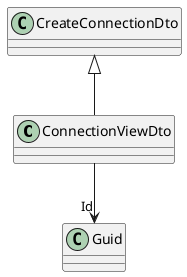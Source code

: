 @startuml
class ConnectionViewDto {
}
CreateConnectionDto <|-- ConnectionViewDto
ConnectionViewDto --> "Id" Guid
@enduml
